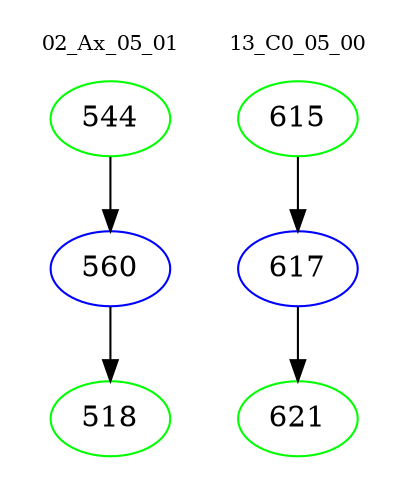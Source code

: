 digraph{
subgraph cluster_0 {
color = white
label = "02_Ax_05_01";
fontsize=10;
T0_544 [label="544", color="green"]
T0_544 -> T0_560 [color="black"]
T0_560 [label="560", color="blue"]
T0_560 -> T0_518 [color="black"]
T0_518 [label="518", color="green"]
}
subgraph cluster_1 {
color = white
label = "13_C0_05_00";
fontsize=10;
T1_615 [label="615", color="green"]
T1_615 -> T1_617 [color="black"]
T1_617 [label="617", color="blue"]
T1_617 -> T1_621 [color="black"]
T1_621 [label="621", color="green"]
}
}
